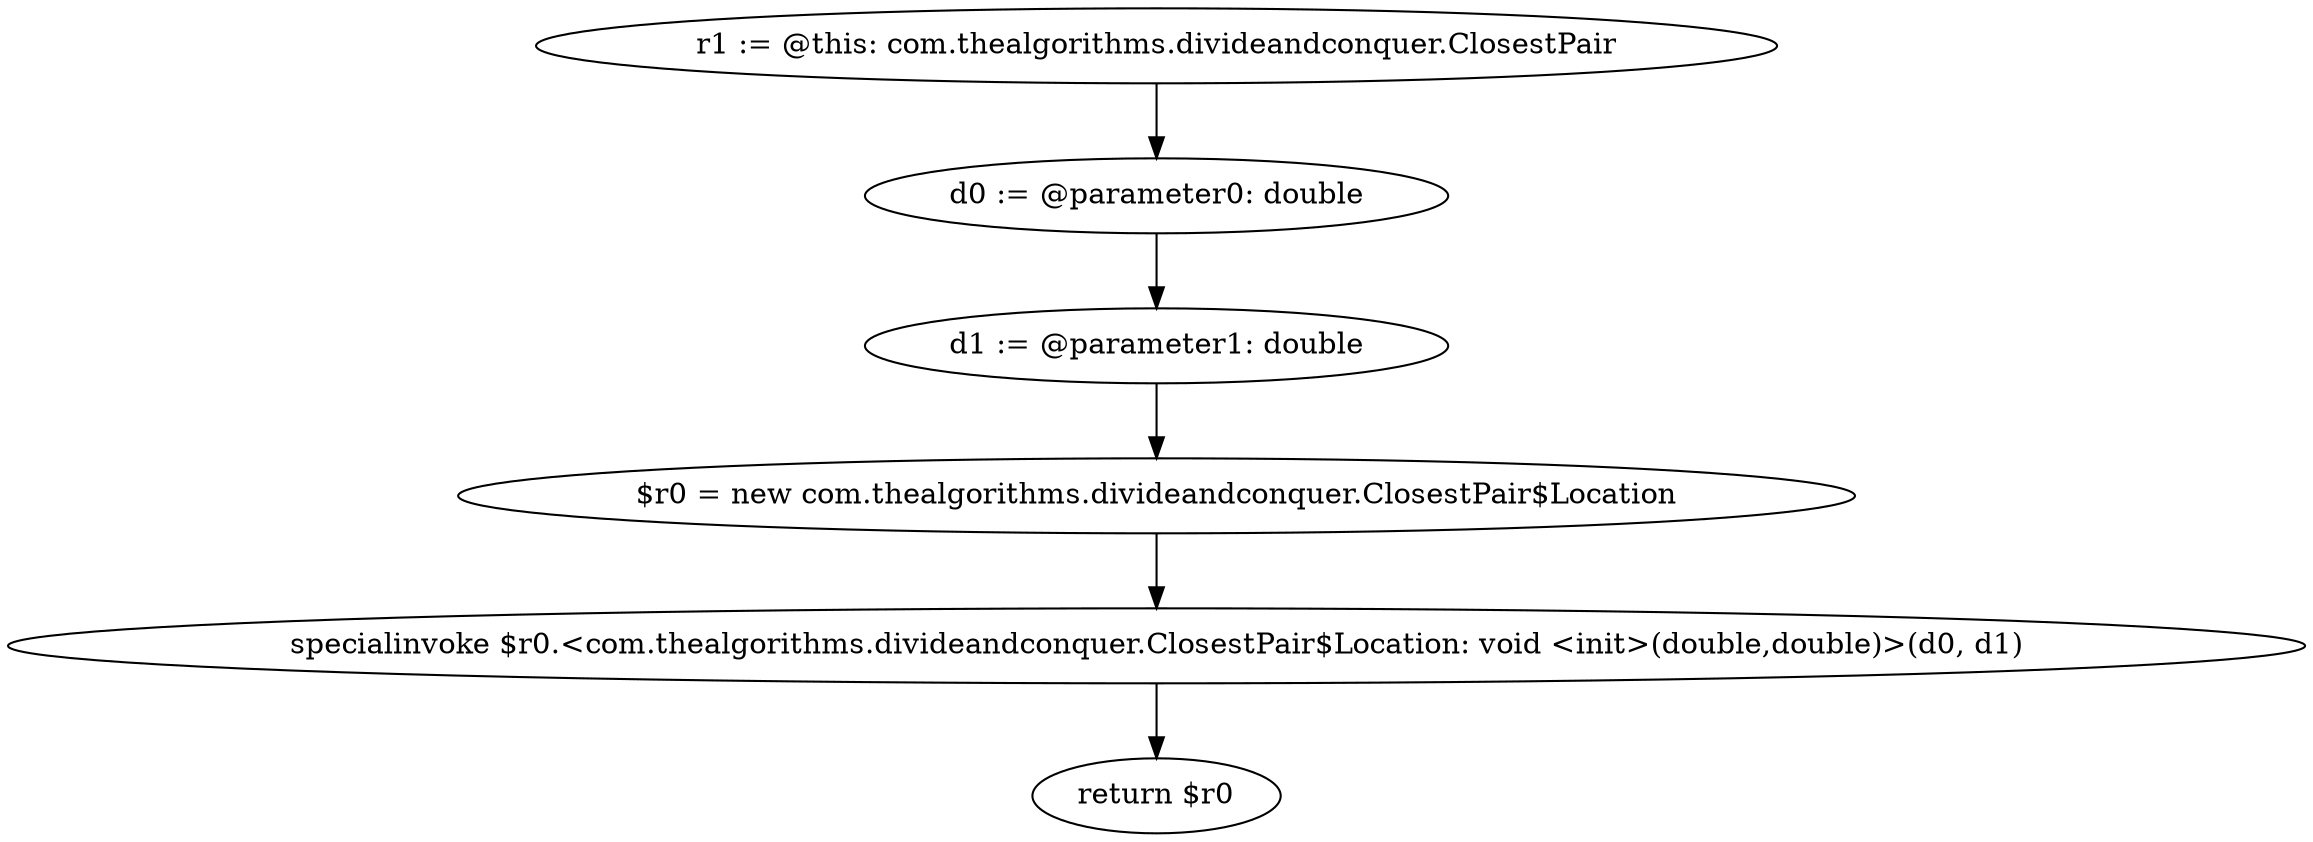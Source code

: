 digraph "unitGraph" {
    "r1 := @this: com.thealgorithms.divideandconquer.ClosestPair"
    "d0 := @parameter0: double"
    "d1 := @parameter1: double"
    "$r0 = new com.thealgorithms.divideandconquer.ClosestPair$Location"
    "specialinvoke $r0.<com.thealgorithms.divideandconquer.ClosestPair$Location: void <init>(double,double)>(d0, d1)"
    "return $r0"
    "r1 := @this: com.thealgorithms.divideandconquer.ClosestPair"->"d0 := @parameter0: double";
    "d0 := @parameter0: double"->"d1 := @parameter1: double";
    "d1 := @parameter1: double"->"$r0 = new com.thealgorithms.divideandconquer.ClosestPair$Location";
    "$r0 = new com.thealgorithms.divideandconquer.ClosestPair$Location"->"specialinvoke $r0.<com.thealgorithms.divideandconquer.ClosestPair$Location: void <init>(double,double)>(d0, d1)";
    "specialinvoke $r0.<com.thealgorithms.divideandconquer.ClosestPair$Location: void <init>(double,double)>(d0, d1)"->"return $r0";
}

